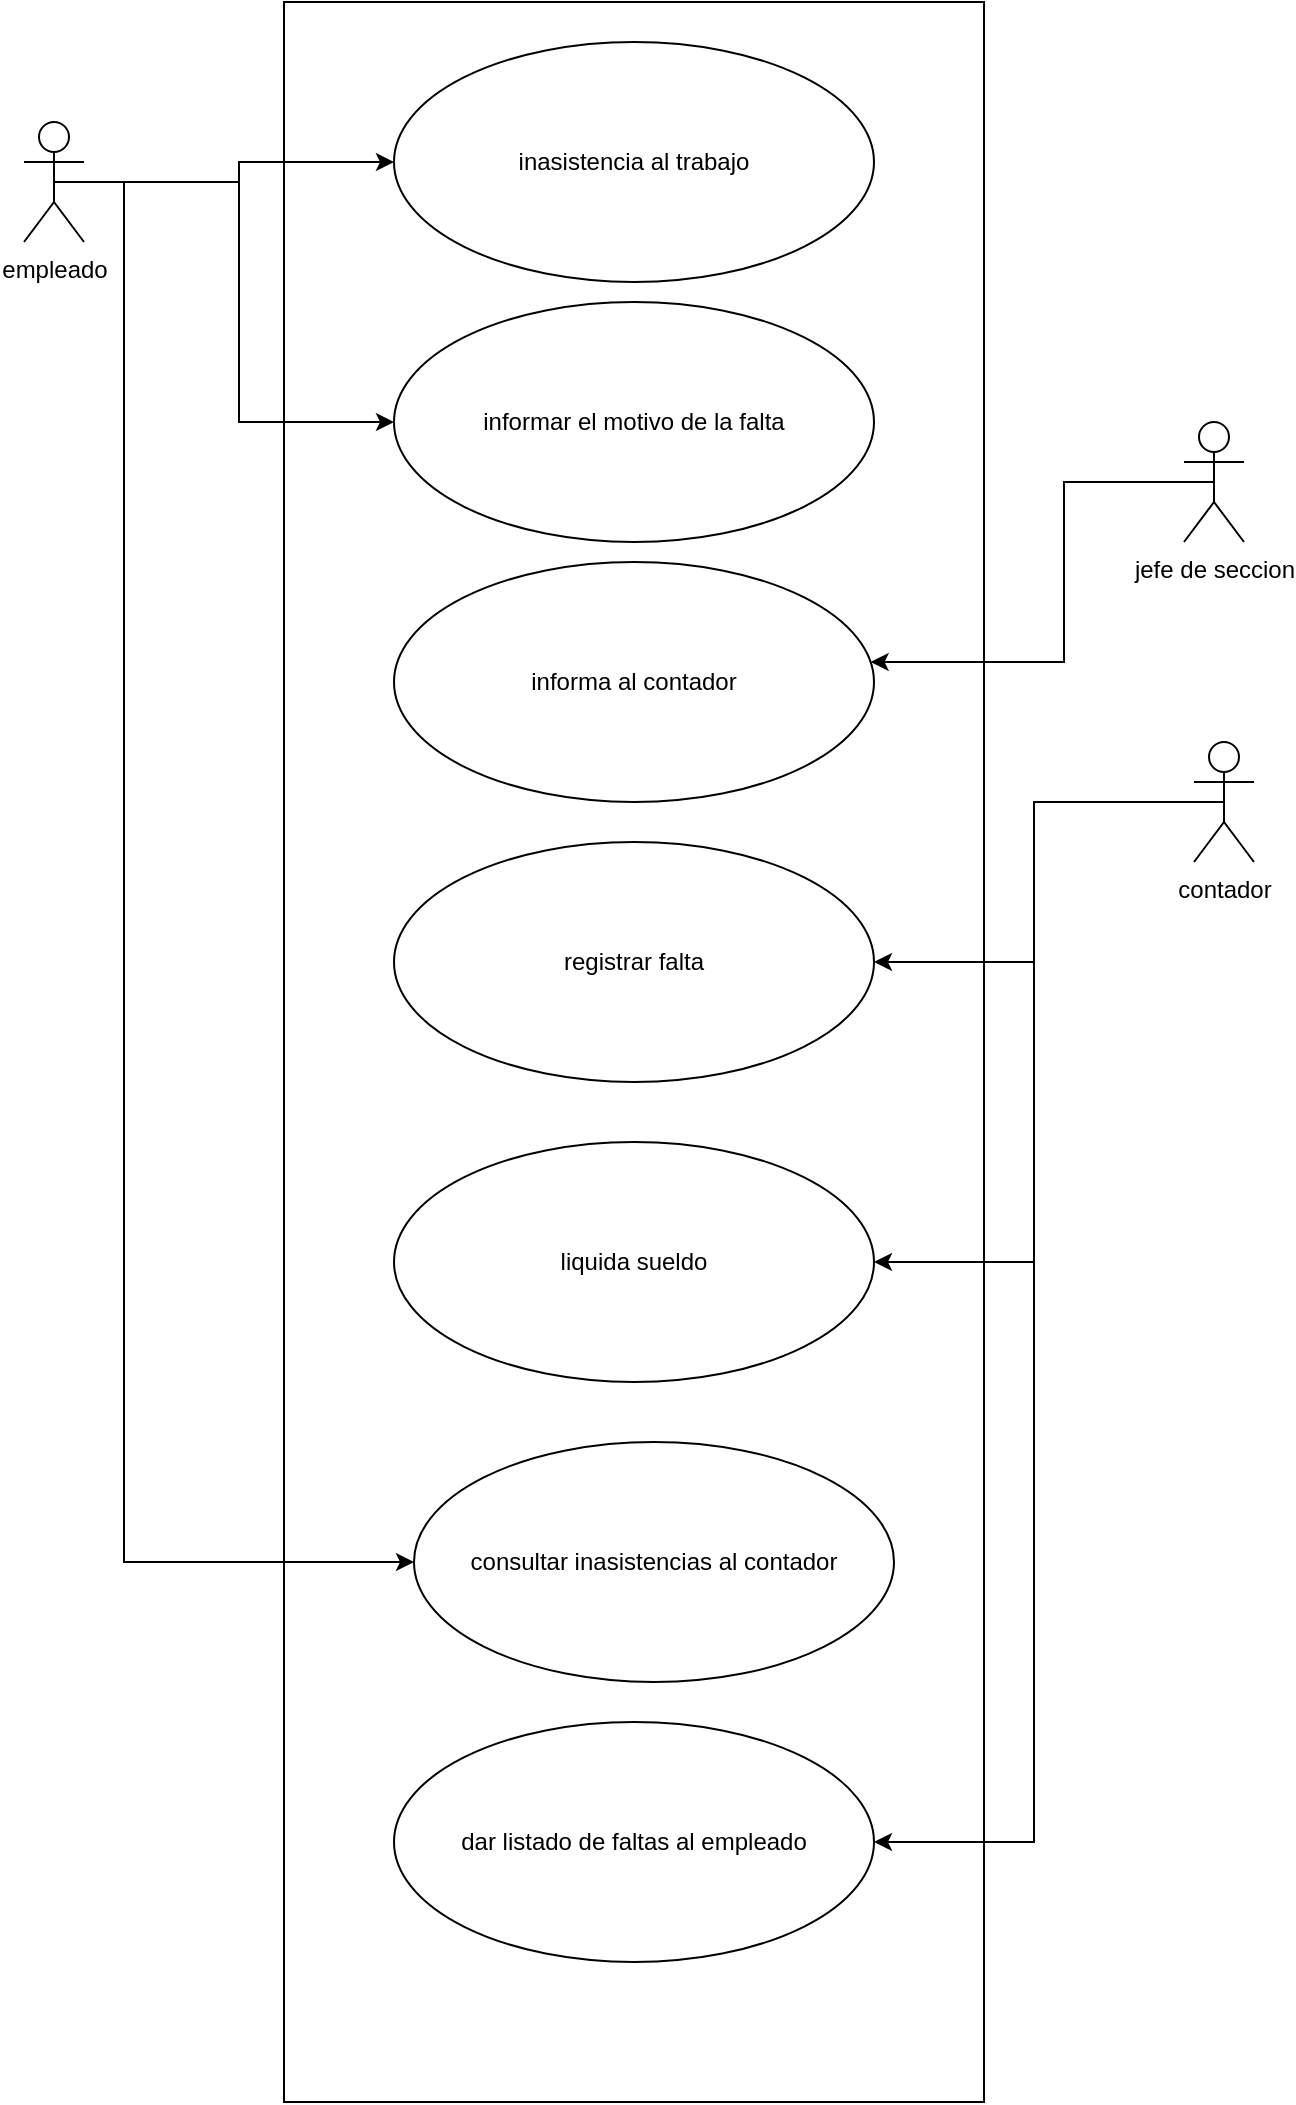 <mxfile version="21.1.1">
  <diagram name="Página-1" id="9bUULZ5fY3JvXaYJBgqP">
    <mxGraphModel dx="880" dy="413" grid="1" gridSize="10" guides="1" tooltips="1" connect="1" arrows="1" fold="1" page="1" pageScale="1" pageWidth="827" pageHeight="1169" math="0" shadow="0">
      <root>
        <mxCell id="0" />
        <mxCell id="1" parent="0" />
        <mxCell id="-CQPZJqgbFWsAQTNGpAb-19" value="" style="rounded=0;whiteSpace=wrap;html=1;" vertex="1" parent="1">
          <mxGeometry x="210" y="80" width="350" height="1050" as="geometry" />
        </mxCell>
        <mxCell id="-CQPZJqgbFWsAQTNGpAb-20" value="inasistencia al trabajo " style="ellipse;whiteSpace=wrap;html=1;" vertex="1" parent="1">
          <mxGeometry x="265" y="100" width="240" height="120" as="geometry" />
        </mxCell>
        <mxCell id="-CQPZJqgbFWsAQTNGpAb-21" value="consultar inasistencias al contador" style="ellipse;whiteSpace=wrap;html=1;" vertex="1" parent="1">
          <mxGeometry x="275" y="800" width="240" height="120" as="geometry" />
        </mxCell>
        <mxCell id="-CQPZJqgbFWsAQTNGpAb-22" value="liquida sueldo" style="ellipse;whiteSpace=wrap;html=1;" vertex="1" parent="1">
          <mxGeometry x="265" y="650" width="240" height="120" as="geometry" />
        </mxCell>
        <mxCell id="-CQPZJqgbFWsAQTNGpAb-23" value="registrar falta" style="ellipse;whiteSpace=wrap;html=1;" vertex="1" parent="1">
          <mxGeometry x="265" y="500" width="240" height="120" as="geometry" />
        </mxCell>
        <mxCell id="-CQPZJqgbFWsAQTNGpAb-24" value="dar listado de faltas al empleado" style="ellipse;whiteSpace=wrap;html=1;" vertex="1" parent="1">
          <mxGeometry x="265" y="940" width="240" height="120" as="geometry" />
        </mxCell>
        <mxCell id="-CQPZJqgbFWsAQTNGpAb-25" value="informa al contador" style="ellipse;whiteSpace=wrap;html=1;" vertex="1" parent="1">
          <mxGeometry x="265" y="360" width="240" height="120" as="geometry" />
        </mxCell>
        <mxCell id="-CQPZJqgbFWsAQTNGpAb-33" style="edgeStyle=orthogonalEdgeStyle;rounded=0;orthogonalLoop=1;jettySize=auto;html=1;exitX=0.5;exitY=0.5;exitDx=0;exitDy=0;exitPerimeter=0;entryX=0;entryY=0.5;entryDx=0;entryDy=0;" edge="1" parent="1" source="-CQPZJqgbFWsAQTNGpAb-26" target="-CQPZJqgbFWsAQTNGpAb-20">
          <mxGeometry relative="1" as="geometry" />
        </mxCell>
        <mxCell id="-CQPZJqgbFWsAQTNGpAb-34" style="edgeStyle=orthogonalEdgeStyle;rounded=0;orthogonalLoop=1;jettySize=auto;html=1;exitX=0.5;exitY=0.5;exitDx=0;exitDy=0;exitPerimeter=0;entryX=0;entryY=0.5;entryDx=0;entryDy=0;" edge="1" parent="1" source="-CQPZJqgbFWsAQTNGpAb-26" target="-CQPZJqgbFWsAQTNGpAb-21">
          <mxGeometry relative="1" as="geometry">
            <mxPoint x="150" y="764" as="targetPoint" />
            <Array as="points">
              <mxPoint x="130" y="170" />
              <mxPoint x="130" y="860" />
            </Array>
          </mxGeometry>
        </mxCell>
        <mxCell id="-CQPZJqgbFWsAQTNGpAb-37" style="edgeStyle=orthogonalEdgeStyle;rounded=0;orthogonalLoop=1;jettySize=auto;html=1;exitX=0.5;exitY=0.5;exitDx=0;exitDy=0;exitPerimeter=0;entryX=0;entryY=0.5;entryDx=0;entryDy=0;" edge="1" parent="1" source="-CQPZJqgbFWsAQTNGpAb-26" target="-CQPZJqgbFWsAQTNGpAb-36">
          <mxGeometry relative="1" as="geometry" />
        </mxCell>
        <mxCell id="-CQPZJqgbFWsAQTNGpAb-26" value="empleado" style="shape=umlActor;verticalLabelPosition=bottom;verticalAlign=top;html=1;outlineConnect=0;" vertex="1" parent="1">
          <mxGeometry x="80" y="140" width="30" height="60" as="geometry" />
        </mxCell>
        <mxCell id="-CQPZJqgbFWsAQTNGpAb-28" style="edgeStyle=orthogonalEdgeStyle;rounded=0;orthogonalLoop=1;jettySize=auto;html=1;exitX=0.5;exitY=0.5;exitDx=0;exitDy=0;exitPerimeter=0;" edge="1" parent="1" source="-CQPZJqgbFWsAQTNGpAb-27" target="-CQPZJqgbFWsAQTNGpAb-25">
          <mxGeometry relative="1" as="geometry">
            <Array as="points">
              <mxPoint x="600" y="320" />
              <mxPoint x="600" y="410" />
            </Array>
          </mxGeometry>
        </mxCell>
        <mxCell id="-CQPZJqgbFWsAQTNGpAb-27" value="jefe de seccion" style="shape=umlActor;verticalLabelPosition=bottom;verticalAlign=top;html=1;outlineConnect=0;" vertex="1" parent="1">
          <mxGeometry x="660" y="290" width="30" height="60" as="geometry" />
        </mxCell>
        <mxCell id="-CQPZJqgbFWsAQTNGpAb-31" style="edgeStyle=orthogonalEdgeStyle;rounded=0;orthogonalLoop=1;jettySize=auto;html=1;exitX=0.5;exitY=0.5;exitDx=0;exitDy=0;exitPerimeter=0;entryX=1;entryY=0.5;entryDx=0;entryDy=0;" edge="1" parent="1" source="-CQPZJqgbFWsAQTNGpAb-29" target="-CQPZJqgbFWsAQTNGpAb-23">
          <mxGeometry relative="1" as="geometry" />
        </mxCell>
        <mxCell id="-CQPZJqgbFWsAQTNGpAb-32" style="edgeStyle=orthogonalEdgeStyle;rounded=0;orthogonalLoop=1;jettySize=auto;html=1;exitX=0.5;exitY=0.5;exitDx=0;exitDy=0;exitPerimeter=0;entryX=1;entryY=0.5;entryDx=0;entryDy=0;" edge="1" parent="1" source="-CQPZJqgbFWsAQTNGpAb-29" target="-CQPZJqgbFWsAQTNGpAb-22">
          <mxGeometry relative="1" as="geometry" />
        </mxCell>
        <mxCell id="-CQPZJqgbFWsAQTNGpAb-35" style="edgeStyle=orthogonalEdgeStyle;rounded=0;orthogonalLoop=1;jettySize=auto;html=1;exitX=0.5;exitY=0.5;exitDx=0;exitDy=0;exitPerimeter=0;entryX=1;entryY=0.5;entryDx=0;entryDy=0;" edge="1" parent="1" source="-CQPZJqgbFWsAQTNGpAb-29" target="-CQPZJqgbFWsAQTNGpAb-24">
          <mxGeometry relative="1" as="geometry" />
        </mxCell>
        <mxCell id="-CQPZJqgbFWsAQTNGpAb-29" value="contador" style="shape=umlActor;verticalLabelPosition=bottom;verticalAlign=top;html=1;outlineConnect=0;" vertex="1" parent="1">
          <mxGeometry x="665" y="450" width="30" height="60" as="geometry" />
        </mxCell>
        <mxCell id="-CQPZJqgbFWsAQTNGpAb-36" value="&lt;div&gt;informar el motivo de la falta&lt;/div&gt;" style="ellipse;whiteSpace=wrap;html=1;" vertex="1" parent="1">
          <mxGeometry x="265" y="230" width="240" height="120" as="geometry" />
        </mxCell>
      </root>
    </mxGraphModel>
  </diagram>
</mxfile>
